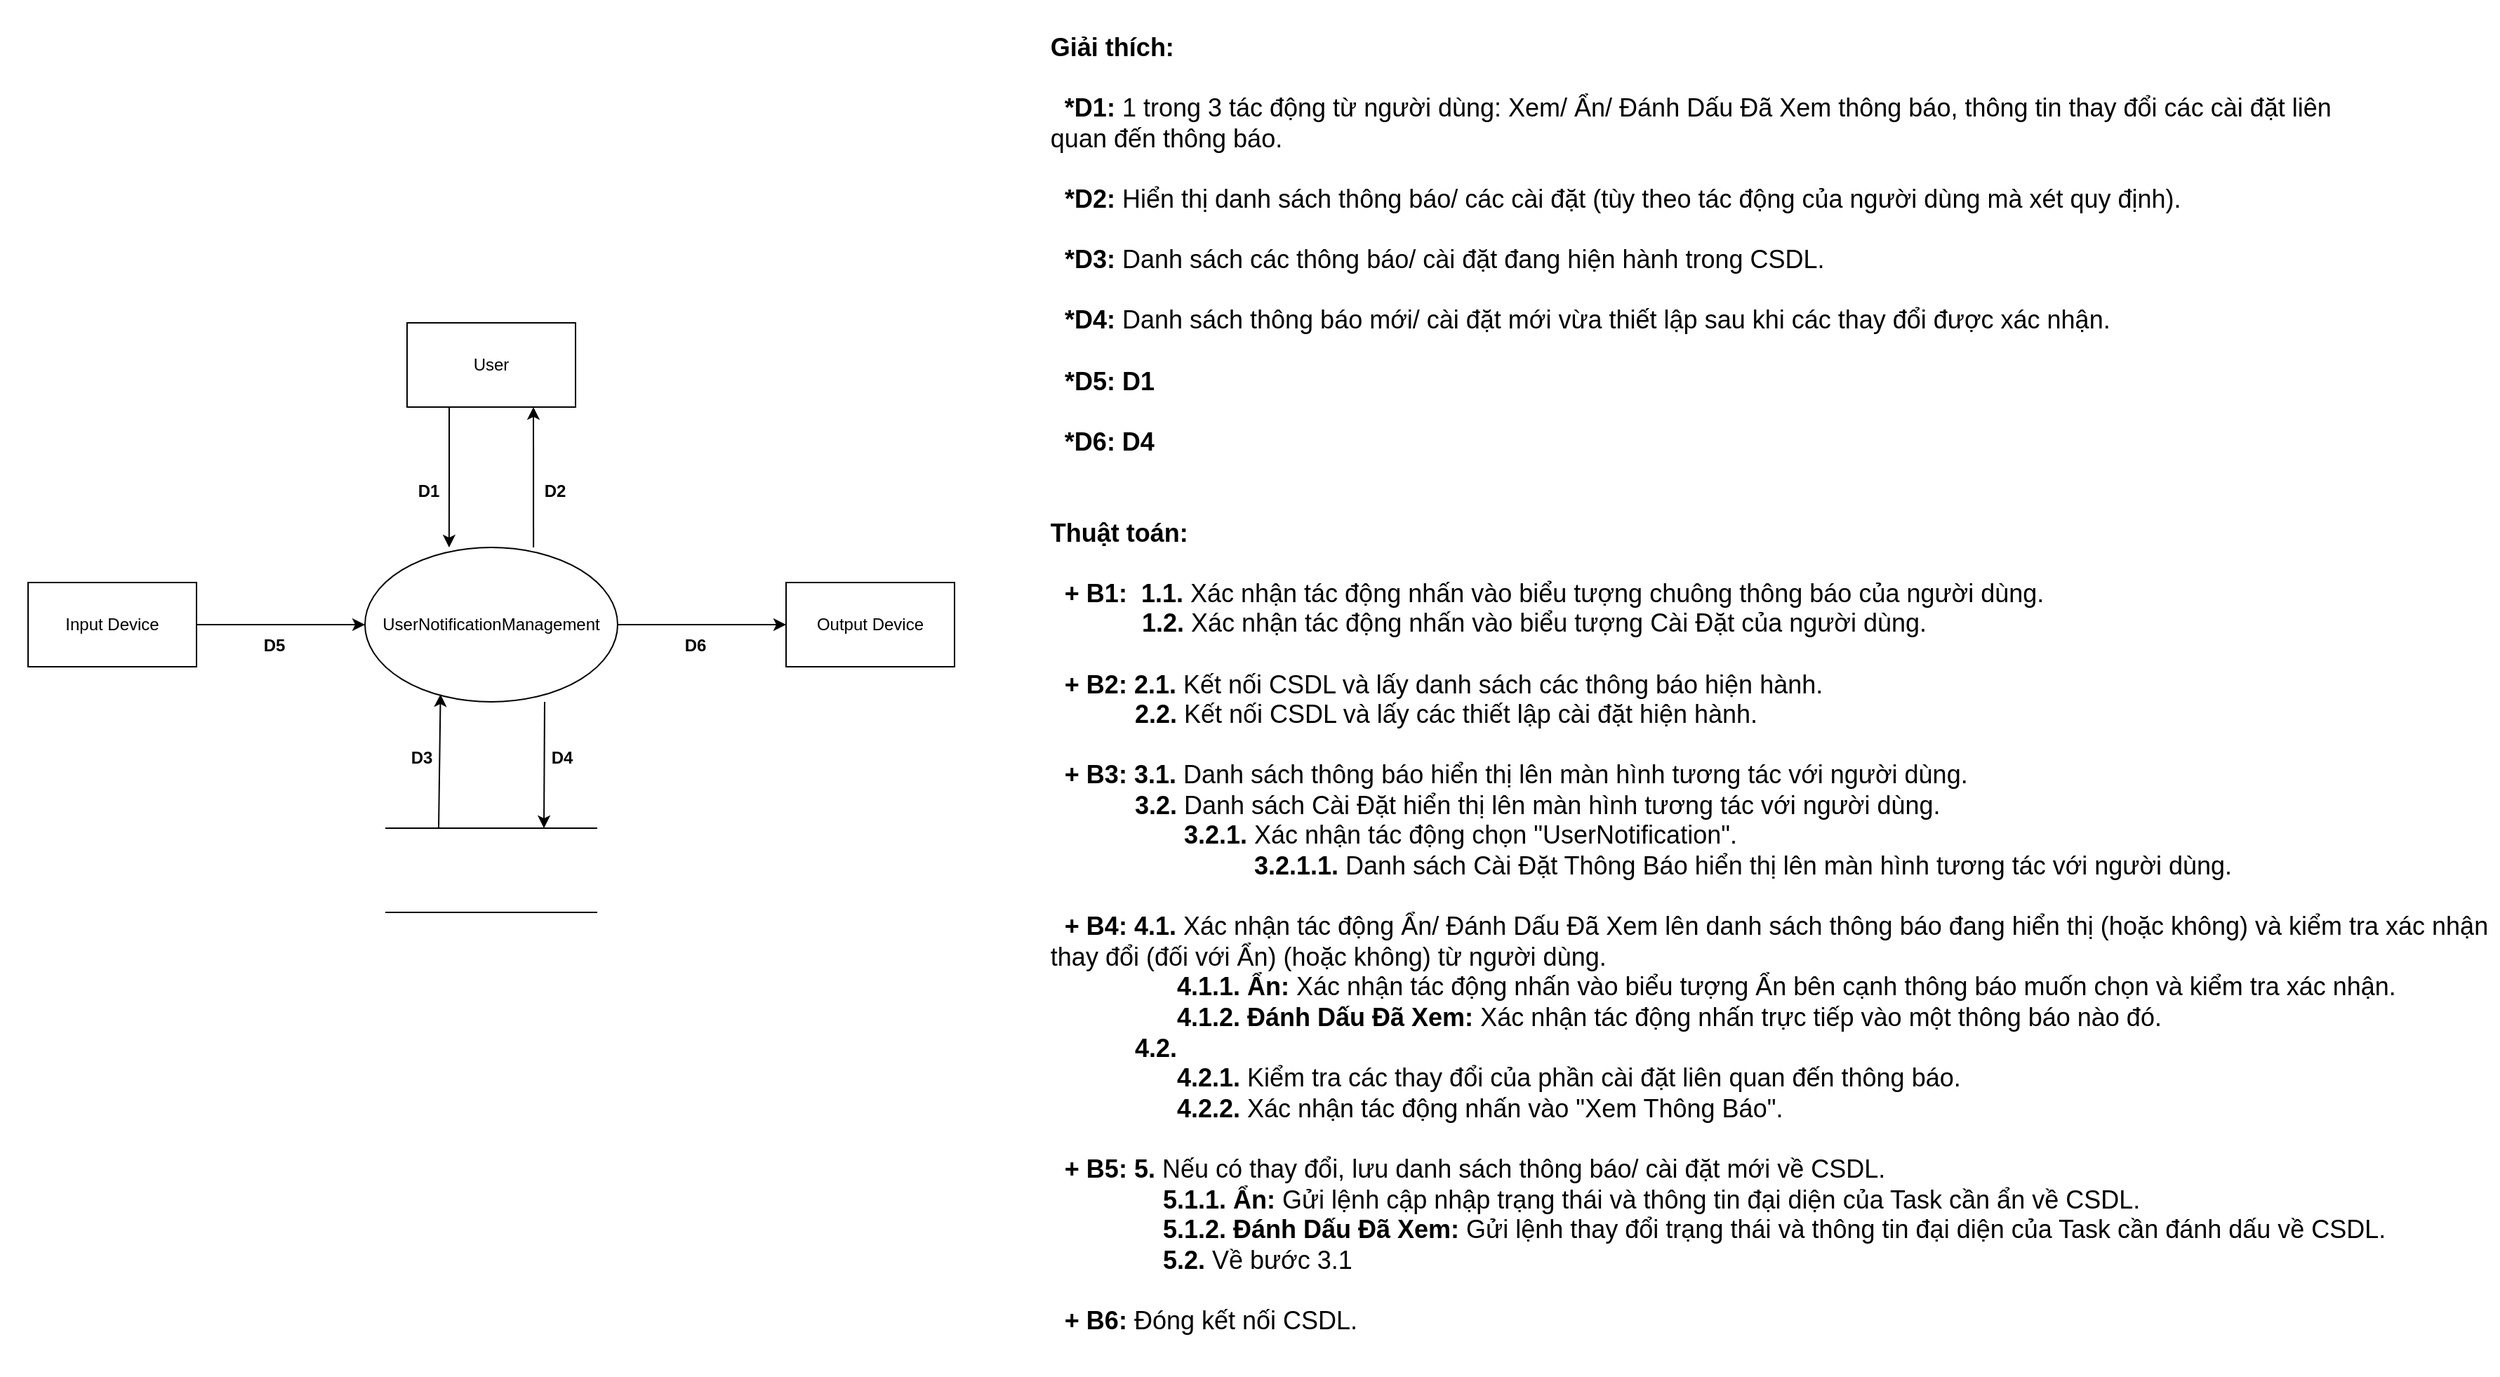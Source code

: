 <mxfile version="13.10.8" type="device"><diagram id="1NM1qeak28A6mJkYjRzI" name="Page-1"><mxGraphModel dx="3422" dy="2619" grid="1" gridSize="10" guides="1" tooltips="1" connect="1" arrows="1" fold="1" page="1" pageScale="1" pageWidth="827" pageHeight="1169" math="0" shadow="0"><root><mxCell id="0"/><mxCell id="1" parent="0"/><mxCell id="6d0WjKfALiX0s_6aAhVs-20" value="" style="html=1;dashed=0;whitespace=wrap;strokeColor=none;" parent="1" vertex="1"><mxGeometry x="-130" y="-190" width="1780" height="980" as="geometry"/></mxCell><mxCell id="6d0WjKfALiX0s_6aAhVs-8" style="edgeStyle=orthogonalEdgeStyle;rounded=0;orthogonalLoop=1;jettySize=auto;html=1;exitX=0.25;exitY=1;exitDx=0;exitDy=0;entryX=0.333;entryY=0;entryDx=0;entryDy=0;entryPerimeter=0;" parent="1" source="6d0WjKfALiX0s_6aAhVs-1" target="6d0WjKfALiX0s_6aAhVs-2" edge="1"><mxGeometry relative="1" as="geometry"><mxPoint x="180" y="210" as="targetPoint"/></mxGeometry></mxCell><mxCell id="6d0WjKfALiX0s_6aAhVs-1" value="User" style="rounded=0;whiteSpace=wrap;html=1;" parent="1" vertex="1"><mxGeometry x="160" y="40" width="120" height="60" as="geometry"/></mxCell><mxCell id="rNydEflMfIVE066v8JkV-2" style="edgeStyle=orthogonalEdgeStyle;rounded=0;orthogonalLoop=1;jettySize=auto;html=1;entryX=0;entryY=0.5;entryDx=0;entryDy=0;" edge="1" parent="1" source="6d0WjKfALiX0s_6aAhVs-2" target="rNydEflMfIVE066v8JkV-1"><mxGeometry relative="1" as="geometry"/></mxCell><mxCell id="6d0WjKfALiX0s_6aAhVs-2" value="UserNotificationManagement" style="ellipse;whiteSpace=wrap;html=1;" parent="1" vertex="1"><mxGeometry x="130" y="200" width="180" height="110" as="geometry"/></mxCell><mxCell id="6d0WjKfALiX0s_6aAhVs-7" style="edgeStyle=orthogonalEdgeStyle;rounded=0;orthogonalLoop=1;jettySize=auto;html=1;" parent="1" source="6d0WjKfALiX0s_6aAhVs-4" target="6d0WjKfALiX0s_6aAhVs-2" edge="1"><mxGeometry relative="1" as="geometry"/></mxCell><mxCell id="6d0WjKfALiX0s_6aAhVs-4" value="Input Device" style="rounded=0;whiteSpace=wrap;html=1;" parent="1" vertex="1"><mxGeometry x="-110" y="225" width="120" height="60" as="geometry"/></mxCell><mxCell id="6d0WjKfALiX0s_6aAhVs-5" value="" style="html=1;dashed=0;whitespace=wrap;shape=partialRectangle;right=0;left=0;" parent="1" vertex="1"><mxGeometry x="145" y="400" width="150" height="60" as="geometry"/></mxCell><mxCell id="6d0WjKfALiX0s_6aAhVs-9" value="" style="endArrow=classic;html=1;entryX=0.75;entryY=1;entryDx=0;entryDy=0;exitX=0.667;exitY=0;exitDx=0;exitDy=0;exitPerimeter=0;" parent="1" source="6d0WjKfALiX0s_6aAhVs-2" target="6d0WjKfALiX0s_6aAhVs-1" edge="1"><mxGeometry width="50" height="50" relative="1" as="geometry"><mxPoint x="390" y="320" as="sourcePoint"/><mxPoint x="440" y="270" as="targetPoint"/></mxGeometry></mxCell><mxCell id="6d0WjKfALiX0s_6aAhVs-11" value="" style="endArrow=classic;html=1;exitX=0.25;exitY=0;exitDx=0;exitDy=0;entryX=0.299;entryY=0.951;entryDx=0;entryDy=0;entryPerimeter=0;" parent="1" source="6d0WjKfALiX0s_6aAhVs-5" target="6d0WjKfALiX0s_6aAhVs-2" edge="1"><mxGeometry width="50" height="50" relative="1" as="geometry"><mxPoint x="390" y="320" as="sourcePoint"/><mxPoint x="440" y="270" as="targetPoint"/></mxGeometry></mxCell><mxCell id="6d0WjKfALiX0s_6aAhVs-12" value="" style="endArrow=classic;html=1;entryX=0.75;entryY=0;entryDx=0;entryDy=0;" parent="1" target="6d0WjKfALiX0s_6aAhVs-5" edge="1"><mxGeometry width="50" height="50" relative="1" as="geometry"><mxPoint x="258" y="310" as="sourcePoint"/><mxPoint x="440" y="270" as="targetPoint"/></mxGeometry></mxCell><mxCell id="6d0WjKfALiX0s_6aAhVs-13" value="&lt;b&gt;D1&lt;/b&gt;" style="text;html=1;align=center;verticalAlign=middle;resizable=0;points=[];autosize=1;" parent="1" vertex="1"><mxGeometry x="160" y="150" width="30" height="20" as="geometry"/></mxCell><mxCell id="6d0WjKfALiX0s_6aAhVs-14" value="&lt;b&gt;D2&lt;/b&gt;" style="text;html=1;align=center;verticalAlign=middle;resizable=0;points=[];autosize=1;" parent="1" vertex="1"><mxGeometry x="250" y="150" width="30" height="20" as="geometry"/></mxCell><mxCell id="6d0WjKfALiX0s_6aAhVs-15" value="&lt;b&gt;D3&lt;/b&gt;" style="text;html=1;align=center;verticalAlign=middle;resizable=0;points=[];autosize=1;" parent="1" vertex="1"><mxGeometry x="155" y="340" width="30" height="20" as="geometry"/></mxCell><mxCell id="6d0WjKfALiX0s_6aAhVs-16" value="&lt;b&gt;D4&lt;/b&gt;" style="text;html=1;align=center;verticalAlign=middle;resizable=0;points=[];autosize=1;" parent="1" vertex="1"><mxGeometry x="255" y="340" width="30" height="20" as="geometry"/></mxCell><mxCell id="6d0WjKfALiX0s_6aAhVs-17" value="&lt;b&gt;D5&lt;/b&gt;" style="text;html=1;align=center;verticalAlign=middle;resizable=0;points=[];autosize=1;" parent="1" vertex="1"><mxGeometry x="50" y="260" width="30" height="20" as="geometry"/></mxCell><mxCell id="6d0WjKfALiX0s_6aAhVs-19" value="&lt;div style=&quot;text-align: justify&quot;&gt;&lt;b style=&quot;font-size: 18px&quot;&gt;Giải thích:&lt;/b&gt;&lt;/div&gt;&lt;div style=&quot;text-align: justify&quot;&gt;&lt;b style=&quot;font-size: 18px&quot;&gt;&lt;br&gt;&lt;/b&gt;&lt;/div&gt;&lt;div style=&quot;font-size: 18px ; text-align: justify&quot;&gt;&lt;b&gt;&amp;nbsp; *D1:&amp;nbsp;&lt;/b&gt;1 trong 3&amp;nbsp;tác động từ người dùng: Xem/ Ẩn/ Đánh Dấu Đã Xem thông báo, thông tin thay đổi các cài đặt liên&lt;/div&gt;&lt;div style=&quot;font-size: 18px ; text-align: justify&quot;&gt;quan đến thông báo.&lt;/div&gt;&lt;div style=&quot;font-size: 18px ; text-align: justify&quot;&gt;&lt;br&gt;&lt;/div&gt;&lt;div style=&quot;font-size: 18px ; text-align: justify&quot;&gt;&amp;nbsp;&amp;nbsp;&lt;b&gt;*D2:&amp;nbsp;&lt;/b&gt;Hiển thị danh sách thông báo/ các cài đặt (tùy theo tác động của người dùng mà xét quy định).&lt;/div&gt;&lt;div style=&quot;font-size: 18px ; text-align: justify&quot;&gt;&lt;br&gt;&lt;/div&gt;&lt;div style=&quot;font-size: 18px ; text-align: justify&quot;&gt;&amp;nbsp;&amp;nbsp;&lt;b&gt;*D3:&lt;/b&gt;&amp;nbsp;Danh sách các thông báo/ cài đặt đang hiện hành trong CSDL.&lt;/div&gt;&lt;div style=&quot;font-size: 18px ; text-align: justify&quot;&gt;&lt;br&gt;&lt;/div&gt;&lt;div style=&quot;font-size: 18px ; text-align: justify&quot;&gt;&amp;nbsp;&amp;nbsp;&lt;b&gt;*D4:&amp;nbsp;&lt;/b&gt;Danh sách thông báo mới/ cài đặt mới vừa thiết lập sau khi các thay đổi được xác nhận.&lt;/div&gt;&lt;div style=&quot;font-size: 18px ; text-align: justify&quot;&gt;&lt;br&gt;&lt;/div&gt;&lt;div style=&quot;font-size: 18px ; text-align: justify&quot;&gt;&amp;nbsp;&amp;nbsp;&lt;b&gt;*D5: D1&lt;/b&gt;&lt;/div&gt;&lt;div style=&quot;font-size: 18px ; text-align: justify&quot;&gt;&lt;b&gt;&lt;br&gt;&lt;/b&gt;&lt;/div&gt;&lt;div style=&quot;font-size: 18px ; text-align: justify&quot;&gt;&lt;b&gt;&amp;nbsp; *D6: D4&lt;/b&gt;&lt;/div&gt;&lt;div style=&quot;font-size: 18px ; text-align: justify&quot;&gt;&lt;br&gt;&lt;/div&gt;&lt;div style=&quot;font-size: 18px ; text-align: justify&quot;&gt;&lt;br&gt;&lt;/div&gt;&lt;div style=&quot;font-size: 18px ; text-align: justify&quot;&gt;&lt;b&gt;Thuật toán:&lt;/b&gt;&lt;/div&gt;&lt;div style=&quot;font-size: 18px ; text-align: justify&quot;&gt;&lt;b&gt;&lt;br&gt;&lt;/b&gt;&lt;/div&gt;&lt;div style=&quot;font-size: 18px ; text-align: justify&quot;&gt;&lt;b&gt;&amp;nbsp; + B1:&amp;nbsp; 1.1.&amp;nbsp;&lt;/b&gt;Xác nhận tác động nhấn vào biểu tượng chuông thông báo của người dùng.&lt;/div&gt;&lt;div style=&quot;font-size: 18px ; text-align: justify&quot;&gt;&amp;nbsp; &amp;nbsp; &amp;nbsp; &amp;nbsp; &amp;nbsp; &amp;nbsp; &amp;nbsp;&lt;b&gt;1.2.&amp;nbsp;&lt;/b&gt;Xác nhận tác động nhấn vào biểu tượng Cài Đặt của người dùng.&lt;/div&gt;&lt;div style=&quot;font-size: 18px ; text-align: justify&quot;&gt;&lt;br&gt;&lt;/div&gt;&lt;div style=&quot;font-size: 18px ; text-align: justify&quot;&gt;&lt;b&gt;&amp;nbsp; + B2: 2.1.&amp;nbsp;&lt;/b&gt;Kết nối CSDL và lấy danh sách các thông báo hiện hành.&lt;/div&gt;&lt;div style=&quot;font-size: 18px ; text-align: justify&quot;&gt;&amp;nbsp; &amp;nbsp; &amp;nbsp; &amp;nbsp; &amp;nbsp; &amp;nbsp; &lt;b&gt;2.2.&lt;/b&gt;&amp;nbsp;Kết nối CSDL và lấy các thiết lập cài đặt hiện hành.&lt;/div&gt;&lt;div style=&quot;font-size: 18px ; text-align: justify&quot;&gt;&lt;br&gt;&lt;/div&gt;&lt;div style=&quot;font-size: 18px ; text-align: justify&quot;&gt;&lt;b&gt;&amp;nbsp; + B3: 3.1.&amp;nbsp;&lt;/b&gt;Danh sách thông báo hiển thị lên màn hình tương tác với người dùng.&lt;/div&gt;&lt;div style=&quot;font-size: 18px ; text-align: justify&quot;&gt;&amp;nbsp; &amp;nbsp; &amp;nbsp; &amp;nbsp; &amp;nbsp; &amp;nbsp; &lt;b&gt;3.2. &lt;/b&gt;Danh sách Cài Đặt hiển thị lên màn hình tương tác với người dùng.&lt;/div&gt;&lt;div style=&quot;font-size: 18px ; text-align: justify&quot;&gt;&amp;nbsp; &amp;nbsp; &amp;nbsp; &amp;nbsp; &amp;nbsp; &amp;nbsp; &amp;nbsp; &amp;nbsp; &amp;nbsp; &amp;nbsp;&lt;b&gt;3.2.1. &lt;/b&gt;Xác nhận tác động chọn &quot;UserNotification&quot;.&lt;/div&gt;&lt;div style=&quot;font-size: 18px ; text-align: justify&quot;&gt;&amp;nbsp; &amp;nbsp; &amp;nbsp; &amp;nbsp; &amp;nbsp; &amp;nbsp; &amp;nbsp; &amp;nbsp; &amp;nbsp; &amp;nbsp; &amp;nbsp; &amp;nbsp; &amp;nbsp; &amp;nbsp; &amp;nbsp;&lt;b&gt;3.2.1.1. &lt;/b&gt;Danh sách Cài Đặt Thông Báo hiển thị lên màn hình tương tác với người dùng.&lt;/div&gt;&lt;div style=&quot;font-size: 18px ; text-align: justify&quot;&gt;&lt;br&gt;&lt;/div&gt;&lt;div style=&quot;font-size: 18px ; text-align: justify&quot;&gt;&lt;b&gt;&amp;nbsp; + B4: 4.1.&amp;nbsp;&lt;/b&gt;Xác nhận&amp;nbsp;tác động Ẩn/ Đánh Dấu Đã Xem lên danh sách thông báo đang hiển thị (hoặc không) và kiểm tra xác nhận&lt;/div&gt;&lt;div style=&quot;font-size: 18px ; text-align: justify&quot;&gt;thay đổi (đối với Ẩn) (hoặc không)&amp;nbsp;&lt;span&gt;từ người dùng.&lt;/span&gt;&lt;/div&gt;&lt;div style=&quot;font-size: 18px ; text-align: justify&quot;&gt;&amp;nbsp; &amp;nbsp; &amp;nbsp; &amp;nbsp; &amp;nbsp; &amp;nbsp; &amp;nbsp; &amp;nbsp; &amp;nbsp; &lt;b&gt;4.1.1.&lt;/b&gt;&amp;nbsp;&lt;b&gt;Ẩn: &lt;/b&gt;Xác nhận tác động&amp;nbsp;nhấn vào biểu tượng Ẩn bên cạnh thông báo muốn chọn và kiểm tra xác nhận.&lt;/div&gt;&lt;div style=&quot;font-size: 18px ; text-align: justify&quot;&gt;&amp;nbsp; &amp;nbsp; &amp;nbsp; &amp;nbsp; &amp;nbsp; &amp;nbsp; &amp;nbsp; &amp;nbsp; &amp;nbsp; &lt;b&gt;4.1.2.&lt;/b&gt;&amp;nbsp;&lt;b&gt;Đánh Dấu Đã Xem: &lt;/b&gt;Xác nhận tác động&amp;nbsp;nhấn trực tiếp vào một thông báo nào đó.&lt;/div&gt;&lt;div style=&quot;font-size: 18px ; text-align: justify&quot;&gt;&amp;nbsp; &amp;nbsp; &amp;nbsp; &amp;nbsp; &amp;nbsp; &amp;nbsp; &lt;b&gt;4.2.&lt;/b&gt;&lt;/div&gt;&lt;div style=&quot;font-size: 18px ; text-align: justify&quot;&gt;&amp;nbsp; &amp;nbsp; &amp;nbsp; &amp;nbsp; &amp;nbsp; &amp;nbsp; &amp;nbsp; &amp;nbsp; &amp;nbsp;&amp;nbsp;&lt;b&gt;4.2.1.&amp;nbsp;&lt;/b&gt;Kiểm tra các thay đổi của phần cài đặt liên quan đến thông báo.&lt;/div&gt;&lt;div style=&quot;font-size: 18px ; text-align: justify&quot;&gt;&amp;nbsp; &amp;nbsp; &amp;nbsp; &amp;nbsp; &amp;nbsp; &amp;nbsp; &amp;nbsp; &amp;nbsp; &amp;nbsp;&amp;nbsp;&lt;b&gt;4.2.2. &lt;/b&gt;Xác nhận tác động nhấn vào &quot;Xem Thông Báo&quot;.&lt;/div&gt;&lt;div style=&quot;font-size: 18px ; text-align: justify&quot;&gt;&lt;br&gt;&lt;/div&gt;&lt;div style=&quot;font-size: 18px ; text-align: justify&quot;&gt;&lt;b&gt;&amp;nbsp; + B5:&amp;nbsp;&lt;/b&gt;&lt;b&gt;5.&lt;/b&gt;&lt;span&gt;&amp;nbsp;&lt;/span&gt;&lt;span&gt;Nếu có thay đổi, lưu danh sách thông báo/ cài đặt mới về CSDL.&amp;nbsp;&lt;/span&gt;&lt;/div&gt;&lt;div style=&quot;font-size: 18px ; text-align: justify&quot;&gt;&lt;span&gt;&lt;b&gt;&amp;nbsp; &amp;nbsp; &amp;nbsp; &amp;nbsp; &amp;nbsp; &amp;nbsp; &amp;nbsp; &amp;nbsp; 5.1.1.&lt;/b&gt;&amp;nbsp;&lt;/span&gt;&lt;b&gt;Ẩn: &lt;/b&gt;&lt;span&gt;Gửi lệnh cập nhập trạng thái và thông tin đại diện của Task cần ẩn về CSDL.&lt;/span&gt;&lt;/div&gt;&lt;div style=&quot;font-size: 18px ; text-align: justify&quot;&gt;&amp;nbsp; &amp;nbsp; &amp;nbsp; &amp;nbsp; &amp;nbsp; &amp;nbsp; &amp;nbsp; &amp;nbsp;&amp;nbsp;&lt;b&gt;5.1.2.&lt;/b&gt;&amp;nbsp;&lt;b&gt;Đánh Dấu Đã Xem: &lt;/b&gt;Gửi lệnh thay đổi trạng thái và thông tin đại diện của Task cần đánh dấu về CSDL.&lt;/div&gt;&lt;div style=&quot;font-size: 18px ; text-align: justify&quot;&gt;&amp;nbsp; &amp;nbsp; &amp;nbsp; &amp;nbsp; &amp;nbsp; &amp;nbsp; &amp;nbsp; &amp;nbsp; &lt;b&gt;5.2. &lt;/b&gt;Về bước 3.1&lt;/div&gt;&lt;div style=&quot;font-size: 18px ; text-align: justify&quot;&gt;&amp;nbsp; &amp;nbsp; &amp;nbsp; &amp;nbsp; &amp;nbsp; &amp;nbsp;&amp;nbsp;&lt;span&gt;&amp;nbsp; &amp;nbsp; &amp;nbsp;&amp;nbsp;&lt;/span&gt;&lt;/div&gt;&lt;div style=&quot;font-size: 18px ; text-align: justify&quot;&gt;&lt;b&gt;&amp;nbsp; + B6:&amp;nbsp;&lt;/b&gt;Đóng kết nối CSDL.&lt;/div&gt;&lt;div&gt;&lt;br&gt;&lt;/div&gt;" style="text;html=1;align=center;verticalAlign=middle;resizable=0;points=[];autosize=1;" parent="1" vertex="1"><mxGeometry x="610" width="1040" height="610" as="geometry"/></mxCell><mxCell id="rNydEflMfIVE066v8JkV-1" value="Output Device" style="rounded=0;whiteSpace=wrap;html=1;" vertex="1" parent="1"><mxGeometry x="430" y="225" width="120" height="60" as="geometry"/></mxCell><mxCell id="rNydEflMfIVE066v8JkV-4" value="&lt;b&gt;D6&lt;/b&gt;" style="text;html=1;align=center;verticalAlign=middle;resizable=0;points=[];autosize=1;" vertex="1" parent="1"><mxGeometry x="350" y="260" width="30" height="20" as="geometry"/></mxCell></root></mxGraphModel></diagram></mxfile>